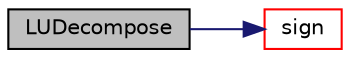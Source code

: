 digraph "LUDecompose"
{
  bgcolor="transparent";
  edge [fontname="Helvetica",fontsize="10",labelfontname="Helvetica",labelfontsize="10"];
  node [fontname="Helvetica",fontsize="10",shape=record];
  rankdir="LR";
  Node1 [label="LUDecompose",height=0.2,width=0.4,color="black", fillcolor="grey75", style="filled", fontcolor="black"];
  Node1 -> Node2 [color="midnightblue",fontsize="10",style="solid",fontname="Helvetica"];
  Node2 [label="sign",height=0.2,width=0.4,color="red",URL="$a10936.html#a221fd301d6c49c5bd4a6c0f5ccb893b2"];
}

